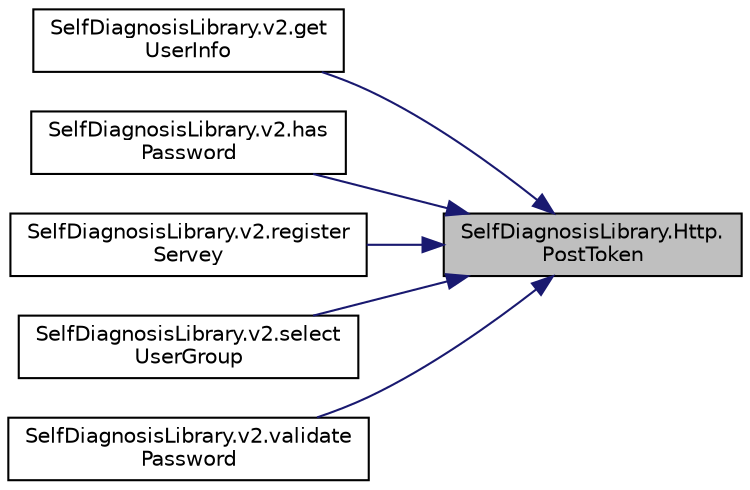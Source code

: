 digraph "SelfDiagnosisLibrary.Http.PostToken"
{
 // LATEX_PDF_SIZE
  edge [fontname="Helvetica",fontsize="10",labelfontname="Helvetica",labelfontsize="10"];
  node [fontname="Helvetica",fontsize="10",shape=record];
  rankdir="RL";
  Node1 [label="SelfDiagnosisLibrary.Http.\lPostToken",height=0.2,width=0.4,color="black", fillcolor="grey75", style="filled", fontcolor="black",tooltip=" "];
  Node1 -> Node2 [dir="back",color="midnightblue",fontsize="10",style="solid",fontname="Helvetica"];
  Node2 [label="SelfDiagnosisLibrary.v2.get\lUserInfo",height=0.2,width=0.4,color="black", fillcolor="white", style="filled",URL="$class_self_diagnosis_library_1_1v2.html#ac551e7d4a2ccca92c671f90d70b7e7e2",tooltip=" "];
  Node1 -> Node3 [dir="back",color="midnightblue",fontsize="10",style="solid",fontname="Helvetica"];
  Node3 [label="SelfDiagnosisLibrary.v2.has\lPassword",height=0.2,width=0.4,color="black", fillcolor="white", style="filled",URL="$class_self_diagnosis_library_1_1v2.html#a5fb910f2cc299c6c298f6c5ad4fcbb80",tooltip=" "];
  Node1 -> Node4 [dir="back",color="midnightblue",fontsize="10",style="solid",fontname="Helvetica"];
  Node4 [label="SelfDiagnosisLibrary.v2.register\lServey",height=0.2,width=0.4,color="black", fillcolor="white", style="filled",URL="$class_self_diagnosis_library_1_1v2.html#af8dedc16ce52ce1d96f6709a36ca6fe7",tooltip=" "];
  Node1 -> Node5 [dir="back",color="midnightblue",fontsize="10",style="solid",fontname="Helvetica"];
  Node5 [label="SelfDiagnosisLibrary.v2.select\lUserGroup",height=0.2,width=0.4,color="black", fillcolor="white", style="filled",URL="$class_self_diagnosis_library_1_1v2.html#a555cf03c3b84e74771284cdc8fc96d26",tooltip=" "];
  Node1 -> Node6 [dir="back",color="midnightblue",fontsize="10",style="solid",fontname="Helvetica"];
  Node6 [label="SelfDiagnosisLibrary.v2.validate\lPassword",height=0.2,width=0.4,color="black", fillcolor="white", style="filled",URL="$class_self_diagnosis_library_1_1v2.html#aee20c6a8ae8c4e6d428e63bd53d15df7",tooltip=" "];
}
